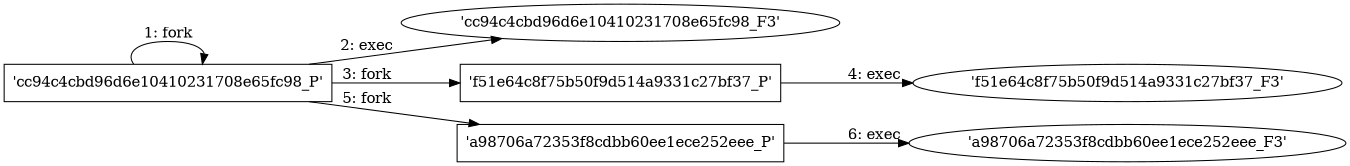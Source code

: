 digraph "D:\Learning\Paper\apt\基于CTI的攻击预警\Dataset\攻击图\ASGfromALLCTI\Vulnerability Spotlight Multiple Gdk-Pixbuf Vulnerabilities.dot" {
rankdir="LR"
size="9"
fixedsize="false"
splines="true"
nodesep=0.3
ranksep=0
fontsize=10
overlap="scalexy"
engine= "neato"
	"'cc94c4cbd96d6e10410231708e65fc98_P'" [node_type=Process shape=box]
	"'cc94c4cbd96d6e10410231708e65fc98_P'" [node_type=Process shape=box]
	"'cc94c4cbd96d6e10410231708e65fc98_P'" -> "'cc94c4cbd96d6e10410231708e65fc98_P'" [label="1: fork"]
	"'cc94c4cbd96d6e10410231708e65fc98_P'" [node_type=Process shape=box]
	"'cc94c4cbd96d6e10410231708e65fc98_F3'" [node_type=File shape=ellipse]
	"'cc94c4cbd96d6e10410231708e65fc98_P'" -> "'cc94c4cbd96d6e10410231708e65fc98_F3'" [label="2: exec"]
	"'cc94c4cbd96d6e10410231708e65fc98_P'" [node_type=Process shape=box]
	"'f51e64c8f75b50f9d514a9331c27bf37_P'" [node_type=Process shape=box]
	"'cc94c4cbd96d6e10410231708e65fc98_P'" -> "'f51e64c8f75b50f9d514a9331c27bf37_P'" [label="3: fork"]
	"'f51e64c8f75b50f9d514a9331c27bf37_P'" [node_type=Process shape=box]
	"'f51e64c8f75b50f9d514a9331c27bf37_F3'" [node_type=File shape=ellipse]
	"'f51e64c8f75b50f9d514a9331c27bf37_P'" -> "'f51e64c8f75b50f9d514a9331c27bf37_F3'" [label="4: exec"]
	"'cc94c4cbd96d6e10410231708e65fc98_P'" [node_type=Process shape=box]
	"'a98706a72353f8cdbb60ee1ece252eee_P'" [node_type=Process shape=box]
	"'cc94c4cbd96d6e10410231708e65fc98_P'" -> "'a98706a72353f8cdbb60ee1ece252eee_P'" [label="5: fork"]
	"'a98706a72353f8cdbb60ee1ece252eee_P'" [node_type=Process shape=box]
	"'a98706a72353f8cdbb60ee1ece252eee_F3'" [node_type=File shape=ellipse]
	"'a98706a72353f8cdbb60ee1ece252eee_P'" -> "'a98706a72353f8cdbb60ee1ece252eee_F3'" [label="6: exec"]
}
